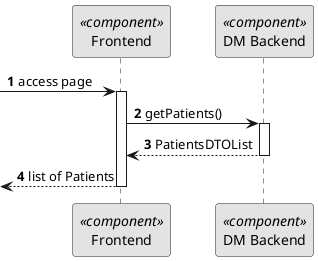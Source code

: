 @startuml
skinparam monochrome true
skinparam packageStyle rectangle
skinparam shadowing false

autonumber

participant "Frontend" as FE <<component>>
participant "DM Backend" as BE <<component>>

 -> FE: access page
activate FE
FE -> BE: getPatients()
activate BE
BE --> FE: PatientsDTOList
deactivate BE
<-- FE : list of Patients

deactivate FE



@enduml